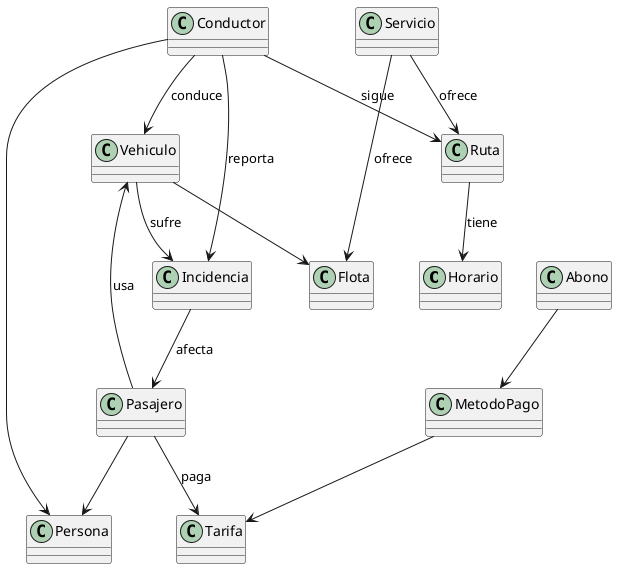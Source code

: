 @startuml
class Horario {
}

class Ruta {
}

class Servicio {
}

class Conductor {
}

class Vehiculo {
}

class Incidencia {
}

class Pasajero {
}

class Persona {
}

class Tarifa {
}

class Abono {
}

class Flota {
}

class MetodoPago{
}

Ruta --> Horario : tiene
Conductor --> Ruta : sigue
Conductor --> Incidencia : reporta
Conductor --> Vehiculo : conduce
Vehiculo --> Incidencia : sufre
Vehiculo --> Flota
Servicio --> Ruta : ofrece
Servicio --> Flota : ofrece
Conductor --> Persona
Pasajero --> Persona
Pasajero --> Vehiculo : usa
Incidencia --> Pasajero : afecta
Pasajero --> Tarifa : paga
MetodoPago --> Tarifa
Abono --> MetodoPago
@enduml
